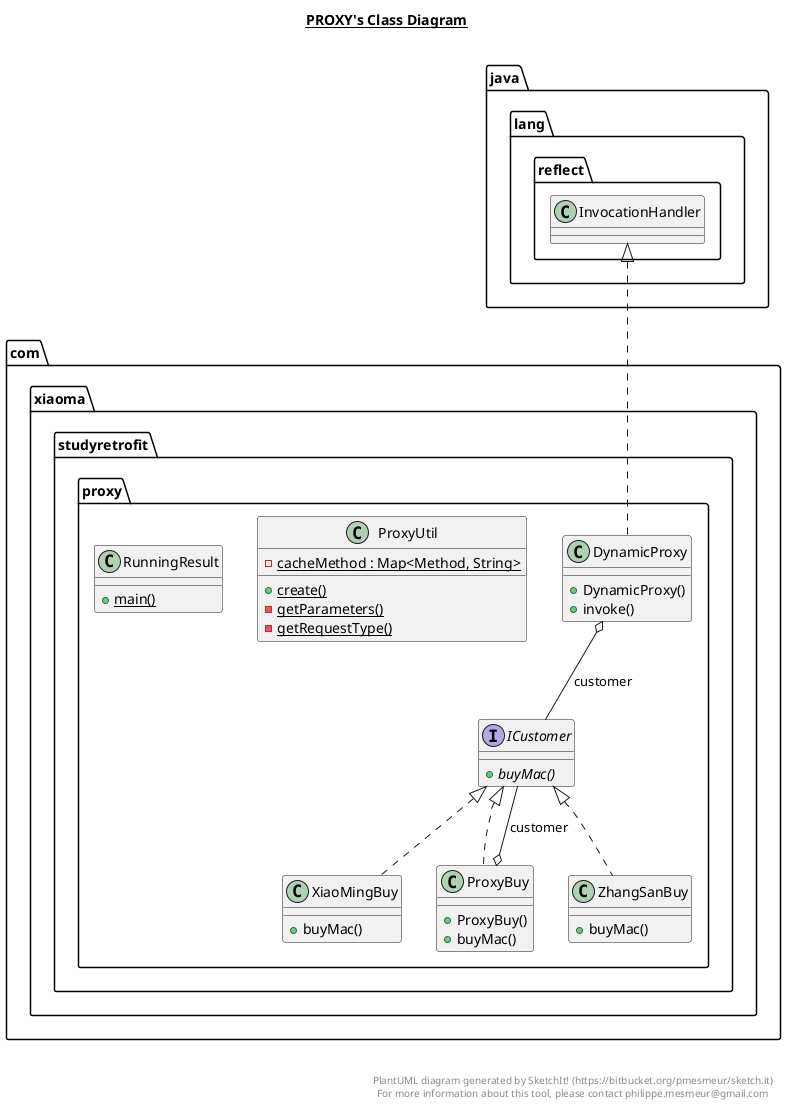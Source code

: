 @startuml

title __PROXY's Class Diagram__\n

  namespace com.xiaoma {
    namespace studyretrofit {
      namespace proxy {
        class com.xiaoma.studyretrofit.proxy.DynamicProxy {
            + DynamicProxy()
            + invoke()
        }
      }
    }
  }
  

  namespace com.xiaoma {
    namespace studyretrofit {
      namespace proxy {
        interface com.xiaoma.studyretrofit.proxy.ICustomer {
            {abstract} + buyMac()
        }
      }
    }
  }
  

  namespace com.xiaoma {
    namespace studyretrofit {
      namespace proxy {
        class com.xiaoma.studyretrofit.proxy.ProxyBuy {
            + ProxyBuy()
            + buyMac()
        }
      }
    }
  }
  

  namespace com.xiaoma {
    namespace studyretrofit {
      namespace proxy {
        class com.xiaoma.studyretrofit.proxy.ProxyUtil {
            {static} - cacheMethod : Map<Method, String>
            {static} + create()
            {static} - getParameters()
            {static} - getRequestType()
        }
      }
    }
  }
  

  namespace com.xiaoma {
    namespace studyretrofit {
      namespace proxy {
        class com.xiaoma.studyretrofit.proxy.RunningResult {
            {static} + main()
        }
      }
    }
  }
  

  namespace com.xiaoma {
    namespace studyretrofit {
      namespace proxy {
        class com.xiaoma.studyretrofit.proxy.XiaoMingBuy {
            + buyMac()
        }
      }
    }
  }
  

  namespace com.xiaoma {
    namespace studyretrofit {
      namespace proxy {
        class com.xiaoma.studyretrofit.proxy.ZhangSanBuy {
            + buyMac()
        }
      }
    }
  }
  

  com.xiaoma.studyretrofit.proxy.DynamicProxy .up.|> java.lang.reflect.InvocationHandler
  com.xiaoma.studyretrofit.proxy.DynamicProxy o-- com.xiaoma.studyretrofit.proxy.ICustomer : customer
  com.xiaoma.studyretrofit.proxy.ProxyBuy .up.|> com.xiaoma.studyretrofit.proxy.ICustomer
  com.xiaoma.studyretrofit.proxy.ProxyBuy o-- com.xiaoma.studyretrofit.proxy.ICustomer : customer
  com.xiaoma.studyretrofit.proxy.XiaoMingBuy .up.|> com.xiaoma.studyretrofit.proxy.ICustomer
  com.xiaoma.studyretrofit.proxy.ZhangSanBuy .up.|> com.xiaoma.studyretrofit.proxy.ICustomer


right footer


PlantUML diagram generated by SketchIt! (https://bitbucket.org/pmesmeur/sketch.it)
For more information about this tool, please contact philippe.mesmeur@gmail.com
endfooter

@enduml
